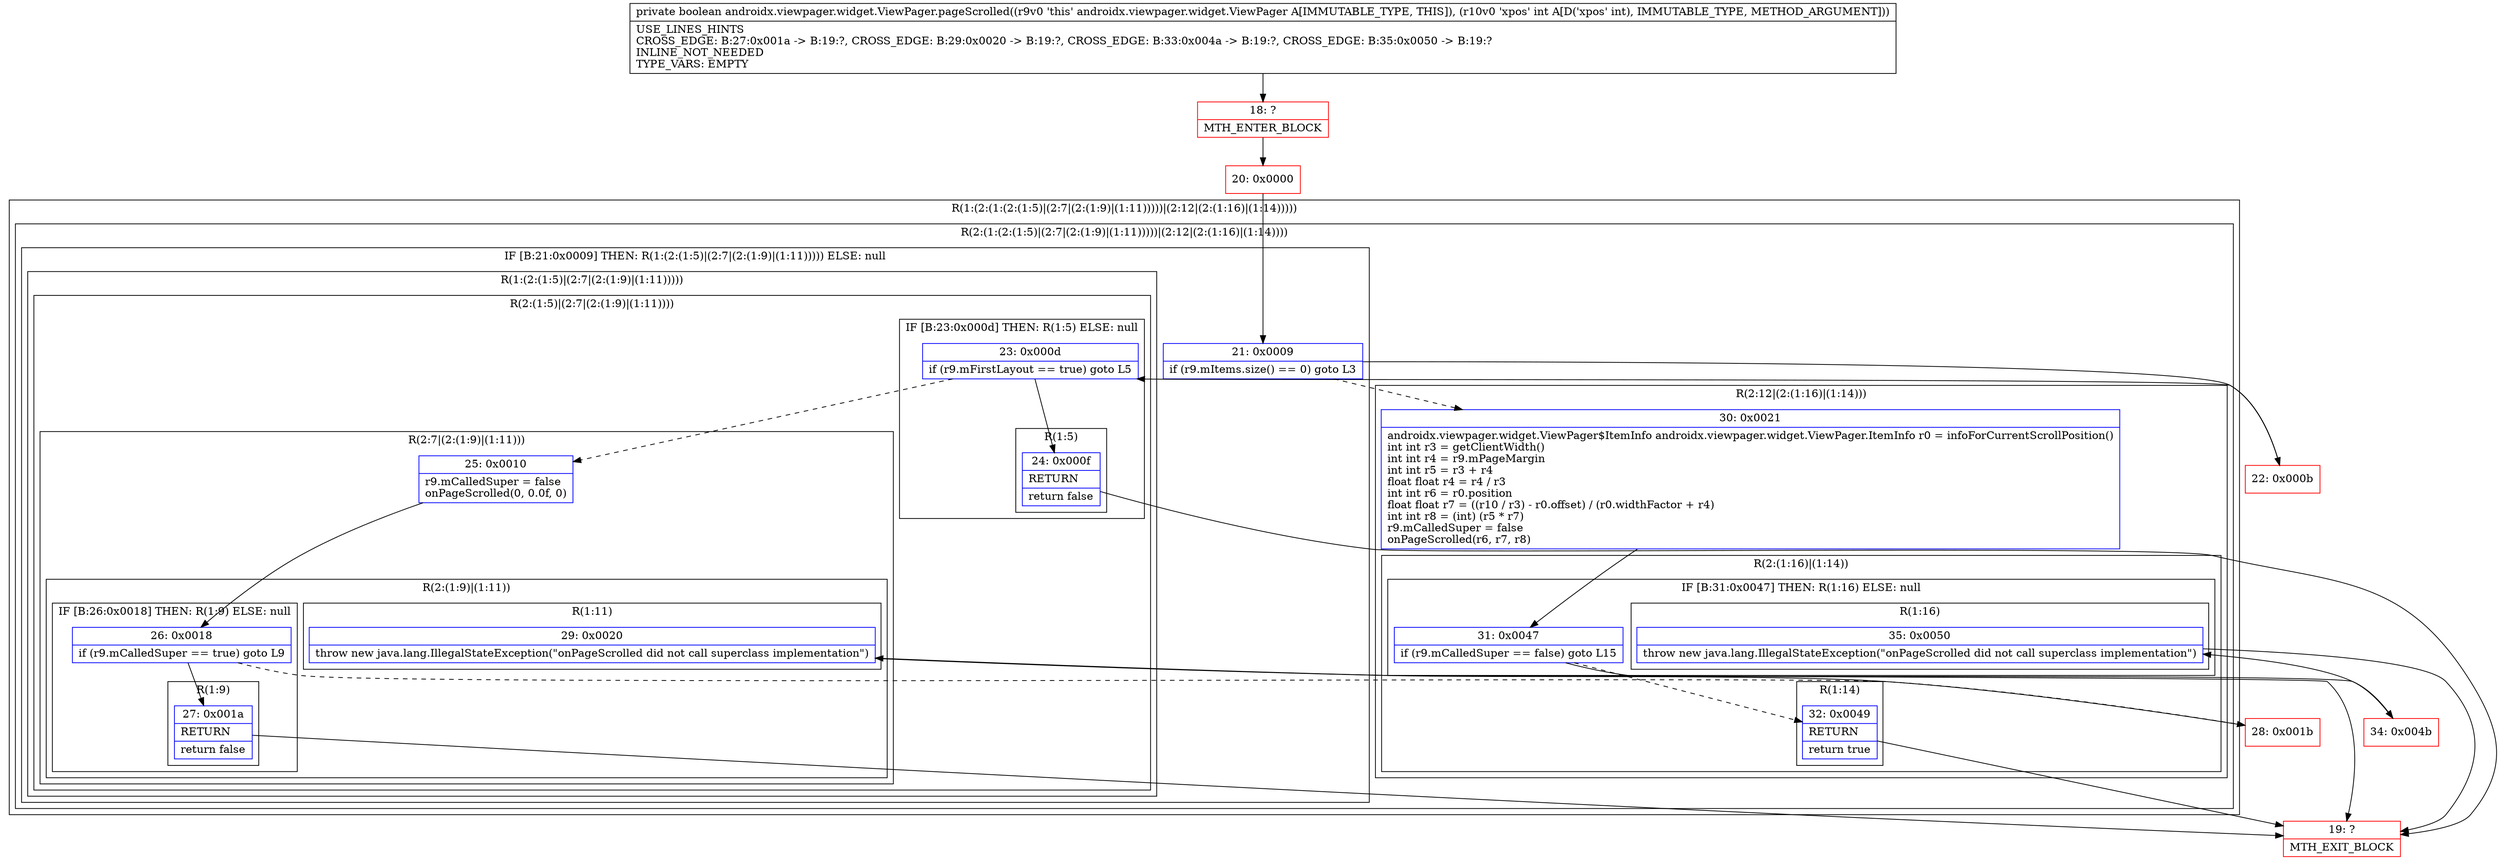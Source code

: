 digraph "CFG forandroidx.viewpager.widget.ViewPager.pageScrolled(I)Z" {
subgraph cluster_Region_110634651 {
label = "R(1:(2:(1:(2:(1:5)|(2:7|(2:(1:9)|(1:11)))))|(2:12|(2:(1:16)|(1:14)))))";
node [shape=record,color=blue];
subgraph cluster_Region_2144064870 {
label = "R(2:(1:(2:(1:5)|(2:7|(2:(1:9)|(1:11)))))|(2:12|(2:(1:16)|(1:14))))";
node [shape=record,color=blue];
subgraph cluster_IfRegion_1940318745 {
label = "IF [B:21:0x0009] THEN: R(1:(2:(1:5)|(2:7|(2:(1:9)|(1:11))))) ELSE: null";
node [shape=record,color=blue];
Node_21 [shape=record,label="{21\:\ 0x0009|if (r9.mItems.size() == 0) goto L3\l}"];
subgraph cluster_Region_500328154 {
label = "R(1:(2:(1:5)|(2:7|(2:(1:9)|(1:11)))))";
node [shape=record,color=blue];
subgraph cluster_Region_1522087685 {
label = "R(2:(1:5)|(2:7|(2:(1:9)|(1:11))))";
node [shape=record,color=blue];
subgraph cluster_IfRegion_2071505361 {
label = "IF [B:23:0x000d] THEN: R(1:5) ELSE: null";
node [shape=record,color=blue];
Node_23 [shape=record,label="{23\:\ 0x000d|if (r9.mFirstLayout == true) goto L5\l}"];
subgraph cluster_Region_1070232197 {
label = "R(1:5)";
node [shape=record,color=blue];
Node_24 [shape=record,label="{24\:\ 0x000f|RETURN\l|return false\l}"];
}
}
subgraph cluster_Region_832579344 {
label = "R(2:7|(2:(1:9)|(1:11)))";
node [shape=record,color=blue];
Node_25 [shape=record,label="{25\:\ 0x0010|r9.mCalledSuper = false\lonPageScrolled(0, 0.0f, 0)\l}"];
subgraph cluster_Region_582102846 {
label = "R(2:(1:9)|(1:11))";
node [shape=record,color=blue];
subgraph cluster_IfRegion_473574552 {
label = "IF [B:26:0x0018] THEN: R(1:9) ELSE: null";
node [shape=record,color=blue];
Node_26 [shape=record,label="{26\:\ 0x0018|if (r9.mCalledSuper == true) goto L9\l}"];
subgraph cluster_Region_1879583680 {
label = "R(1:9)";
node [shape=record,color=blue];
Node_27 [shape=record,label="{27\:\ 0x001a|RETURN\l|return false\l}"];
}
}
subgraph cluster_Region_1075845750 {
label = "R(1:11)";
node [shape=record,color=blue];
Node_29 [shape=record,label="{29\:\ 0x0020|throw new java.lang.IllegalStateException(\"onPageScrolled did not call superclass implementation\")\l}"];
}
}
}
}
}
}
subgraph cluster_Region_754550049 {
label = "R(2:12|(2:(1:16)|(1:14)))";
node [shape=record,color=blue];
Node_30 [shape=record,label="{30\:\ 0x0021|androidx.viewpager.widget.ViewPager$ItemInfo androidx.viewpager.widget.ViewPager.ItemInfo r0 = infoForCurrentScrollPosition()\lint int r3 = getClientWidth()\lint int r4 = r9.mPageMargin\lint int r5 = r3 + r4\lfloat float r4 = r4 \/ r3\lint int r6 = r0.position\lfloat float r7 = ((r10 \/ r3) \- r0.offset) \/ (r0.widthFactor + r4)\lint int r8 = (int) (r5 * r7)\lr9.mCalledSuper = false\lonPageScrolled(r6, r7, r8)\l}"];
subgraph cluster_Region_1943541395 {
label = "R(2:(1:16)|(1:14))";
node [shape=record,color=blue];
subgraph cluster_IfRegion_1045150364 {
label = "IF [B:31:0x0047] THEN: R(1:16) ELSE: null";
node [shape=record,color=blue];
Node_31 [shape=record,label="{31\:\ 0x0047|if (r9.mCalledSuper == false) goto L15\l}"];
subgraph cluster_Region_254591166 {
label = "R(1:16)";
node [shape=record,color=blue];
Node_35 [shape=record,label="{35\:\ 0x0050|throw new java.lang.IllegalStateException(\"onPageScrolled did not call superclass implementation\")\l}"];
}
}
subgraph cluster_Region_1327470727 {
label = "R(1:14)";
node [shape=record,color=blue];
Node_32 [shape=record,label="{32\:\ 0x0049|RETURN\l|return true\l}"];
}
}
}
}
}
Node_18 [shape=record,color=red,label="{18\:\ ?|MTH_ENTER_BLOCK\l}"];
Node_20 [shape=record,color=red,label="{20\:\ 0x0000}"];
Node_22 [shape=record,color=red,label="{22\:\ 0x000b}"];
Node_19 [shape=record,color=red,label="{19\:\ ?|MTH_EXIT_BLOCK\l}"];
Node_28 [shape=record,color=red,label="{28\:\ 0x001b}"];
Node_34 [shape=record,color=red,label="{34\:\ 0x004b}"];
MethodNode[shape=record,label="{private boolean androidx.viewpager.widget.ViewPager.pageScrolled((r9v0 'this' androidx.viewpager.widget.ViewPager A[IMMUTABLE_TYPE, THIS]), (r10v0 'xpos' int A[D('xpos' int), IMMUTABLE_TYPE, METHOD_ARGUMENT]))  | USE_LINES_HINTS\lCROSS_EDGE: B:27:0x001a \-\> B:19:?, CROSS_EDGE: B:29:0x0020 \-\> B:19:?, CROSS_EDGE: B:33:0x004a \-\> B:19:?, CROSS_EDGE: B:35:0x0050 \-\> B:19:?\lINLINE_NOT_NEEDED\lTYPE_VARS: EMPTY\l}"];
MethodNode -> Node_18;Node_21 -> Node_22;
Node_21 -> Node_30[style=dashed];
Node_23 -> Node_24;
Node_23 -> Node_25[style=dashed];
Node_24 -> Node_19;
Node_25 -> Node_26;
Node_26 -> Node_27;
Node_26 -> Node_28[style=dashed];
Node_27 -> Node_19;
Node_29 -> Node_19;
Node_30 -> Node_31;
Node_31 -> Node_32[style=dashed];
Node_31 -> Node_34;
Node_35 -> Node_19;
Node_32 -> Node_19;
Node_18 -> Node_20;
Node_20 -> Node_21;
Node_22 -> Node_23;
Node_28 -> Node_29;
Node_34 -> Node_35;
}

